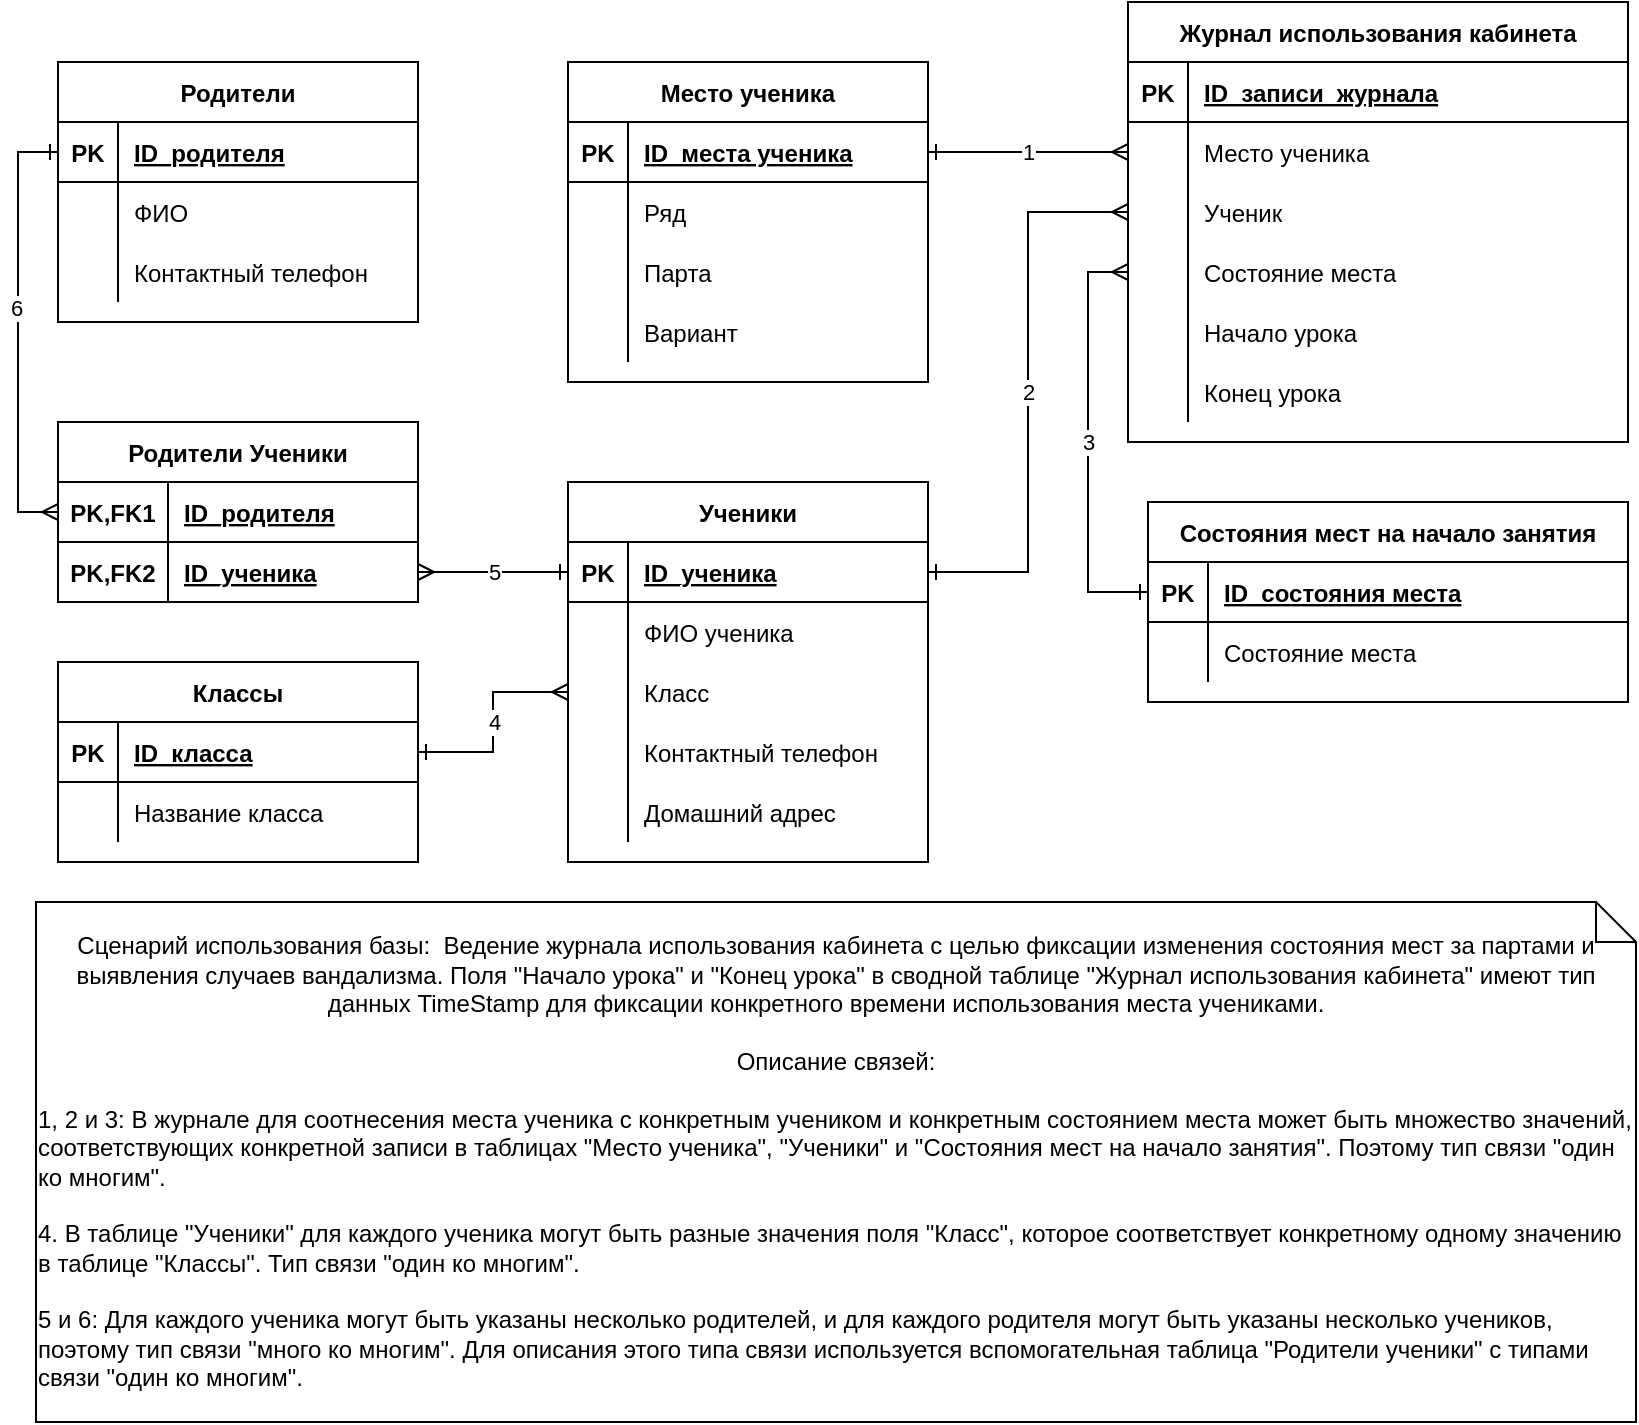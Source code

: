 <mxfile version="20.0.3" type="device"><diagram id="j4IqSmXc2yDJUUtEN8Ii" name="Page-1"><mxGraphModel dx="1752" dy="1717" grid="1" gridSize="10" guides="1" tooltips="1" connect="1" arrows="1" fold="1" page="1" pageScale="1" pageWidth="827" pageHeight="1169" math="0" shadow="0"><root><mxCell id="0"/><mxCell id="1" parent="0"/><mxCell id="HM7EfAwCIwEtO7lEWEJH-32" value="Журнал использования кабинета" style="shape=table;startSize=30;container=1;collapsible=1;childLayout=tableLayout;fixedRows=1;rowLines=0;fontStyle=1;align=center;resizeLast=1;" parent="1" vertex="1"><mxGeometry x="560" y="-490" width="250" height="220" as="geometry"><mxRectangle x="480" y="40" width="80" height="30" as="alternateBounds"/></mxGeometry></mxCell><mxCell id="HM7EfAwCIwEtO7lEWEJH-33" value="" style="shape=tableRow;horizontal=0;startSize=0;swimlaneHead=0;swimlaneBody=0;fillColor=none;collapsible=0;dropTarget=0;points=[[0,0.5],[1,0.5]];portConstraint=eastwest;top=0;left=0;right=0;bottom=1;" parent="HM7EfAwCIwEtO7lEWEJH-32" vertex="1"><mxGeometry y="30" width="250" height="30" as="geometry"/></mxCell><mxCell id="HM7EfAwCIwEtO7lEWEJH-34" value="PK" style="shape=partialRectangle;connectable=0;fillColor=none;top=0;left=0;bottom=0;right=0;fontStyle=1;overflow=hidden;" parent="HM7EfAwCIwEtO7lEWEJH-33" vertex="1"><mxGeometry width="30" height="30" as="geometry"><mxRectangle width="30" height="30" as="alternateBounds"/></mxGeometry></mxCell><mxCell id="HM7EfAwCIwEtO7lEWEJH-35" value="ID_записи_журнала" style="shape=partialRectangle;connectable=0;fillColor=none;top=0;left=0;bottom=0;right=0;align=left;spacingLeft=6;fontStyle=5;overflow=hidden;" parent="HM7EfAwCIwEtO7lEWEJH-33" vertex="1"><mxGeometry x="30" width="220" height="30" as="geometry"><mxRectangle width="220" height="30" as="alternateBounds"/></mxGeometry></mxCell><mxCell id="BhFipvPIZJv_KoalxQYy-110" value="" style="shape=tableRow;horizontal=0;startSize=0;swimlaneHead=0;swimlaneBody=0;fillColor=none;collapsible=0;dropTarget=0;points=[[0,0.5],[1,0.5]];portConstraint=eastwest;top=0;left=0;right=0;bottom=0;" parent="HM7EfAwCIwEtO7lEWEJH-32" vertex="1"><mxGeometry y="60" width="250" height="30" as="geometry"/></mxCell><mxCell id="BhFipvPIZJv_KoalxQYy-111" value="" style="shape=partialRectangle;connectable=0;fillColor=none;top=0;left=0;bottom=0;right=0;editable=1;overflow=hidden;" parent="BhFipvPIZJv_KoalxQYy-110" vertex="1"><mxGeometry width="30" height="30" as="geometry"><mxRectangle width="30" height="30" as="alternateBounds"/></mxGeometry></mxCell><mxCell id="BhFipvPIZJv_KoalxQYy-112" value="Место ученика" style="shape=partialRectangle;connectable=0;fillColor=none;top=0;left=0;bottom=0;right=0;align=left;spacingLeft=6;overflow=hidden;" parent="BhFipvPIZJv_KoalxQYy-110" vertex="1"><mxGeometry x="30" width="220" height="30" as="geometry"><mxRectangle width="220" height="30" as="alternateBounds"/></mxGeometry></mxCell><mxCell id="BhFipvPIZJv_KoalxQYy-103" value="" style="shape=tableRow;horizontal=0;startSize=0;swimlaneHead=0;swimlaneBody=0;fillColor=none;collapsible=0;dropTarget=0;points=[[0,0.5],[1,0.5]];portConstraint=eastwest;top=0;left=0;right=0;bottom=0;" parent="HM7EfAwCIwEtO7lEWEJH-32" vertex="1"><mxGeometry y="90" width="250" height="30" as="geometry"/></mxCell><mxCell id="BhFipvPIZJv_KoalxQYy-104" value="" style="shape=partialRectangle;connectable=0;fillColor=none;top=0;left=0;bottom=0;right=0;editable=1;overflow=hidden;" parent="BhFipvPIZJv_KoalxQYy-103" vertex="1"><mxGeometry width="30" height="30" as="geometry"><mxRectangle width="30" height="30" as="alternateBounds"/></mxGeometry></mxCell><mxCell id="BhFipvPIZJv_KoalxQYy-105" value="Ученик" style="shape=partialRectangle;connectable=0;fillColor=none;top=0;left=0;bottom=0;right=0;align=left;spacingLeft=6;overflow=hidden;" parent="BhFipvPIZJv_KoalxQYy-103" vertex="1"><mxGeometry x="30" width="220" height="30" as="geometry"><mxRectangle width="220" height="30" as="alternateBounds"/></mxGeometry></mxCell><mxCell id="BhFipvPIZJv_KoalxQYy-106" value="" style="shape=tableRow;horizontal=0;startSize=0;swimlaneHead=0;swimlaneBody=0;fillColor=none;collapsible=0;dropTarget=0;points=[[0,0.5],[1,0.5]];portConstraint=eastwest;top=0;left=0;right=0;bottom=0;" parent="HM7EfAwCIwEtO7lEWEJH-32" vertex="1"><mxGeometry y="120" width="250" height="30" as="geometry"/></mxCell><mxCell id="BhFipvPIZJv_KoalxQYy-107" value="" style="shape=partialRectangle;connectable=0;fillColor=none;top=0;left=0;bottom=0;right=0;editable=1;overflow=hidden;" parent="BhFipvPIZJv_KoalxQYy-106" vertex="1"><mxGeometry width="30" height="30" as="geometry"><mxRectangle width="30" height="30" as="alternateBounds"/></mxGeometry></mxCell><mxCell id="BhFipvPIZJv_KoalxQYy-108" value="Состояние места" style="shape=partialRectangle;connectable=0;fillColor=none;top=0;left=0;bottom=0;right=0;align=left;spacingLeft=6;overflow=hidden;" parent="BhFipvPIZJv_KoalxQYy-106" vertex="1"><mxGeometry x="30" width="220" height="30" as="geometry"><mxRectangle width="220" height="30" as="alternateBounds"/></mxGeometry></mxCell><mxCell id="HM7EfAwCIwEtO7lEWEJH-39" value="" style="shape=tableRow;horizontal=0;startSize=0;swimlaneHead=0;swimlaneBody=0;fillColor=none;collapsible=0;dropTarget=0;points=[[0,0.5],[1,0.5]];portConstraint=eastwest;top=0;left=0;right=0;bottom=0;" parent="HM7EfAwCIwEtO7lEWEJH-32" vertex="1"><mxGeometry y="150" width="250" height="30" as="geometry"/></mxCell><mxCell id="HM7EfAwCIwEtO7lEWEJH-40" value="" style="shape=partialRectangle;connectable=0;fillColor=none;top=0;left=0;bottom=0;right=0;editable=1;overflow=hidden;" parent="HM7EfAwCIwEtO7lEWEJH-39" vertex="1"><mxGeometry width="30" height="30" as="geometry"><mxRectangle width="30" height="30" as="alternateBounds"/></mxGeometry></mxCell><mxCell id="HM7EfAwCIwEtO7lEWEJH-41" value="Начало урока" style="shape=partialRectangle;connectable=0;fillColor=none;top=0;left=0;bottom=0;right=0;align=left;spacingLeft=6;overflow=hidden;" parent="HM7EfAwCIwEtO7lEWEJH-39" vertex="1"><mxGeometry x="30" width="220" height="30" as="geometry"><mxRectangle width="220" height="30" as="alternateBounds"/></mxGeometry></mxCell><mxCell id="HM7EfAwCIwEtO7lEWEJH-109" value="" style="shape=tableRow;horizontal=0;startSize=0;swimlaneHead=0;swimlaneBody=0;fillColor=none;collapsible=0;dropTarget=0;points=[[0,0.5],[1,0.5]];portConstraint=eastwest;top=0;left=0;right=0;bottom=0;" parent="HM7EfAwCIwEtO7lEWEJH-32" vertex="1"><mxGeometry y="180" width="250" height="30" as="geometry"/></mxCell><mxCell id="HM7EfAwCIwEtO7lEWEJH-110" value="" style="shape=partialRectangle;connectable=0;fillColor=none;top=0;left=0;bottom=0;right=0;editable=1;overflow=hidden;" parent="HM7EfAwCIwEtO7lEWEJH-109" vertex="1"><mxGeometry width="30" height="30" as="geometry"><mxRectangle width="30" height="30" as="alternateBounds"/></mxGeometry></mxCell><mxCell id="HM7EfAwCIwEtO7lEWEJH-111" value="Конец урока" style="shape=partialRectangle;connectable=0;fillColor=none;top=0;left=0;bottom=0;right=0;align=left;spacingLeft=6;overflow=hidden;" parent="HM7EfAwCIwEtO7lEWEJH-109" vertex="1"><mxGeometry x="30" width="220" height="30" as="geometry"><mxRectangle width="220" height="30" as="alternateBounds"/></mxGeometry></mxCell><mxCell id="HM7EfAwCIwEtO7lEWEJH-58" value="Место ученика" style="shape=table;startSize=30;container=1;collapsible=1;childLayout=tableLayout;fixedRows=1;rowLines=0;fontStyle=1;align=center;resizeLast=1;" parent="1" vertex="1"><mxGeometry x="280" y="-460" width="180" height="160" as="geometry"/></mxCell><mxCell id="HM7EfAwCIwEtO7lEWEJH-59" value="" style="shape=tableRow;horizontal=0;startSize=0;swimlaneHead=0;swimlaneBody=0;fillColor=none;collapsible=0;dropTarget=0;points=[[0,0.5],[1,0.5]];portConstraint=eastwest;top=0;left=0;right=0;bottom=1;" parent="HM7EfAwCIwEtO7lEWEJH-58" vertex="1"><mxGeometry y="30" width="180" height="30" as="geometry"/></mxCell><mxCell id="HM7EfAwCIwEtO7lEWEJH-60" value="PK" style="shape=partialRectangle;connectable=0;fillColor=none;top=0;left=0;bottom=0;right=0;fontStyle=1;overflow=hidden;" parent="HM7EfAwCIwEtO7lEWEJH-59" vertex="1"><mxGeometry width="30" height="30" as="geometry"><mxRectangle width="30" height="30" as="alternateBounds"/></mxGeometry></mxCell><mxCell id="HM7EfAwCIwEtO7lEWEJH-61" value="ID_места ученика" style="shape=partialRectangle;connectable=0;fillColor=none;top=0;left=0;bottom=0;right=0;align=left;spacingLeft=6;fontStyle=5;overflow=hidden;" parent="HM7EfAwCIwEtO7lEWEJH-59" vertex="1"><mxGeometry x="30" width="150" height="30" as="geometry"><mxRectangle width="150" height="30" as="alternateBounds"/></mxGeometry></mxCell><mxCell id="HM7EfAwCIwEtO7lEWEJH-115" value="" style="shape=tableRow;horizontal=0;startSize=0;swimlaneHead=0;swimlaneBody=0;fillColor=none;collapsible=0;dropTarget=0;points=[[0,0.5],[1,0.5]];portConstraint=eastwest;top=0;left=0;right=0;bottom=0;" parent="HM7EfAwCIwEtO7lEWEJH-58" vertex="1"><mxGeometry y="60" width="180" height="30" as="geometry"/></mxCell><mxCell id="HM7EfAwCIwEtO7lEWEJH-116" value="" style="shape=partialRectangle;connectable=0;fillColor=none;top=0;left=0;bottom=0;right=0;editable=1;overflow=hidden;" parent="HM7EfAwCIwEtO7lEWEJH-115" vertex="1"><mxGeometry width="30" height="30" as="geometry"><mxRectangle width="30" height="30" as="alternateBounds"/></mxGeometry></mxCell><mxCell id="HM7EfAwCIwEtO7lEWEJH-117" value="Ряд" style="shape=partialRectangle;connectable=0;fillColor=none;top=0;left=0;bottom=0;right=0;align=left;spacingLeft=6;overflow=hidden;" parent="HM7EfAwCIwEtO7lEWEJH-115" vertex="1"><mxGeometry x="30" width="150" height="30" as="geometry"><mxRectangle width="150" height="30" as="alternateBounds"/></mxGeometry></mxCell><mxCell id="HM7EfAwCIwEtO7lEWEJH-118" value="" style="shape=tableRow;horizontal=0;startSize=0;swimlaneHead=0;swimlaneBody=0;fillColor=none;collapsible=0;dropTarget=0;points=[[0,0.5],[1,0.5]];portConstraint=eastwest;top=0;left=0;right=0;bottom=0;" parent="HM7EfAwCIwEtO7lEWEJH-58" vertex="1"><mxGeometry y="90" width="180" height="30" as="geometry"/></mxCell><mxCell id="HM7EfAwCIwEtO7lEWEJH-119" value="" style="shape=partialRectangle;connectable=0;fillColor=none;top=0;left=0;bottom=0;right=0;editable=1;overflow=hidden;" parent="HM7EfAwCIwEtO7lEWEJH-118" vertex="1"><mxGeometry width="30" height="30" as="geometry"><mxRectangle width="30" height="30" as="alternateBounds"/></mxGeometry></mxCell><mxCell id="HM7EfAwCIwEtO7lEWEJH-120" value="Парта" style="shape=partialRectangle;connectable=0;fillColor=none;top=0;left=0;bottom=0;right=0;align=left;spacingLeft=6;overflow=hidden;" parent="HM7EfAwCIwEtO7lEWEJH-118" vertex="1"><mxGeometry x="30" width="150" height="30" as="geometry"><mxRectangle width="150" height="30" as="alternateBounds"/></mxGeometry></mxCell><mxCell id="BhFipvPIZJv_KoalxQYy-5" value="" style="shape=tableRow;horizontal=0;startSize=0;swimlaneHead=0;swimlaneBody=0;fillColor=none;collapsible=0;dropTarget=0;points=[[0,0.5],[1,0.5]];portConstraint=eastwest;top=0;left=0;right=0;bottom=0;" parent="HM7EfAwCIwEtO7lEWEJH-58" vertex="1"><mxGeometry y="120" width="180" height="30" as="geometry"/></mxCell><mxCell id="BhFipvPIZJv_KoalxQYy-6" value="" style="shape=partialRectangle;connectable=0;fillColor=none;top=0;left=0;bottom=0;right=0;editable=1;overflow=hidden;" parent="BhFipvPIZJv_KoalxQYy-5" vertex="1"><mxGeometry width="30" height="30" as="geometry"><mxRectangle width="30" height="30" as="alternateBounds"/></mxGeometry></mxCell><mxCell id="BhFipvPIZJv_KoalxQYy-7" value="Вариант" style="shape=partialRectangle;connectable=0;fillColor=none;top=0;left=0;bottom=0;right=0;align=left;spacingLeft=6;overflow=hidden;" parent="BhFipvPIZJv_KoalxQYy-5" vertex="1"><mxGeometry x="30" width="150" height="30" as="geometry"><mxRectangle width="150" height="30" as="alternateBounds"/></mxGeometry></mxCell><mxCell id="HM7EfAwCIwEtO7lEWEJH-90" value="Ученики" style="shape=table;startSize=30;container=1;collapsible=1;childLayout=tableLayout;fixedRows=1;rowLines=0;fontStyle=1;align=center;resizeLast=1;" parent="1" vertex="1"><mxGeometry x="280" y="-250" width="180" height="190" as="geometry"/></mxCell><mxCell id="HM7EfAwCIwEtO7lEWEJH-91" value="" style="shape=tableRow;horizontal=0;startSize=0;swimlaneHead=0;swimlaneBody=0;fillColor=none;collapsible=0;dropTarget=0;points=[[0,0.5],[1,0.5]];portConstraint=eastwest;top=0;left=0;right=0;bottom=1;" parent="HM7EfAwCIwEtO7lEWEJH-90" vertex="1"><mxGeometry y="30" width="180" height="30" as="geometry"/></mxCell><mxCell id="HM7EfAwCIwEtO7lEWEJH-92" value="PK" style="shape=partialRectangle;connectable=0;fillColor=none;top=0;left=0;bottom=0;right=0;fontStyle=1;overflow=hidden;" parent="HM7EfAwCIwEtO7lEWEJH-91" vertex="1"><mxGeometry width="30" height="30" as="geometry"><mxRectangle width="30" height="30" as="alternateBounds"/></mxGeometry></mxCell><mxCell id="HM7EfAwCIwEtO7lEWEJH-93" value="ID_ученика" style="shape=partialRectangle;connectable=0;fillColor=none;top=0;left=0;bottom=0;right=0;align=left;spacingLeft=6;fontStyle=5;overflow=hidden;" parent="HM7EfAwCIwEtO7lEWEJH-91" vertex="1"><mxGeometry x="30" width="150" height="30" as="geometry"><mxRectangle width="150" height="30" as="alternateBounds"/></mxGeometry></mxCell><mxCell id="HM7EfAwCIwEtO7lEWEJH-94" value="" style="shape=tableRow;horizontal=0;startSize=0;swimlaneHead=0;swimlaneBody=0;fillColor=none;collapsible=0;dropTarget=0;points=[[0,0.5],[1,0.5]];portConstraint=eastwest;top=0;left=0;right=0;bottom=0;" parent="HM7EfAwCIwEtO7lEWEJH-90" vertex="1"><mxGeometry y="60" width="180" height="30" as="geometry"/></mxCell><mxCell id="HM7EfAwCIwEtO7lEWEJH-95" value="" style="shape=partialRectangle;connectable=0;fillColor=none;top=0;left=0;bottom=0;right=0;editable=1;overflow=hidden;" parent="HM7EfAwCIwEtO7lEWEJH-94" vertex="1"><mxGeometry width="30" height="30" as="geometry"><mxRectangle width="30" height="30" as="alternateBounds"/></mxGeometry></mxCell><mxCell id="HM7EfAwCIwEtO7lEWEJH-96" value="ФИО ученика" style="shape=partialRectangle;connectable=0;fillColor=none;top=0;left=0;bottom=0;right=0;align=left;spacingLeft=6;overflow=hidden;" parent="HM7EfAwCIwEtO7lEWEJH-94" vertex="1"><mxGeometry x="30" width="150" height="30" as="geometry"><mxRectangle width="150" height="30" as="alternateBounds"/></mxGeometry></mxCell><mxCell id="HM7EfAwCIwEtO7lEWEJH-103" value="" style="shape=tableRow;horizontal=0;startSize=0;swimlaneHead=0;swimlaneBody=0;fillColor=none;collapsible=0;dropTarget=0;points=[[0,0.5],[1,0.5]];portConstraint=eastwest;top=0;left=0;right=0;bottom=0;" parent="HM7EfAwCIwEtO7lEWEJH-90" vertex="1"><mxGeometry y="90" width="180" height="30" as="geometry"/></mxCell><mxCell id="HM7EfAwCIwEtO7lEWEJH-104" value="" style="shape=partialRectangle;connectable=0;fillColor=none;top=0;left=0;bottom=0;right=0;editable=1;overflow=hidden;" parent="HM7EfAwCIwEtO7lEWEJH-103" vertex="1"><mxGeometry width="30" height="30" as="geometry"><mxRectangle width="30" height="30" as="alternateBounds"/></mxGeometry></mxCell><mxCell id="HM7EfAwCIwEtO7lEWEJH-105" value="Класс" style="shape=partialRectangle;connectable=0;fillColor=none;top=0;left=0;bottom=0;right=0;align=left;spacingLeft=6;overflow=hidden;" parent="HM7EfAwCIwEtO7lEWEJH-103" vertex="1"><mxGeometry x="30" width="150" height="30" as="geometry"><mxRectangle width="150" height="30" as="alternateBounds"/></mxGeometry></mxCell><mxCell id="HM7EfAwCIwEtO7lEWEJH-97" value="" style="shape=tableRow;horizontal=0;startSize=0;swimlaneHead=0;swimlaneBody=0;fillColor=none;collapsible=0;dropTarget=0;points=[[0,0.5],[1,0.5]];portConstraint=eastwest;top=0;left=0;right=0;bottom=0;" parent="HM7EfAwCIwEtO7lEWEJH-90" vertex="1"><mxGeometry y="120" width="180" height="30" as="geometry"/></mxCell><mxCell id="HM7EfAwCIwEtO7lEWEJH-98" value="" style="shape=partialRectangle;connectable=0;fillColor=none;top=0;left=0;bottom=0;right=0;editable=1;overflow=hidden;" parent="HM7EfAwCIwEtO7lEWEJH-97" vertex="1"><mxGeometry width="30" height="30" as="geometry"><mxRectangle width="30" height="30" as="alternateBounds"/></mxGeometry></mxCell><mxCell id="HM7EfAwCIwEtO7lEWEJH-99" value="Контактный телефон" style="shape=partialRectangle;connectable=0;fillColor=none;top=0;left=0;bottom=0;right=0;align=left;spacingLeft=6;overflow=hidden;" parent="HM7EfAwCIwEtO7lEWEJH-97" vertex="1"><mxGeometry x="30" width="150" height="30" as="geometry"><mxRectangle width="150" height="30" as="alternateBounds"/></mxGeometry></mxCell><mxCell id="BhFipvPIZJv_KoalxQYy-96" value="" style="shape=tableRow;horizontal=0;startSize=0;swimlaneHead=0;swimlaneBody=0;fillColor=none;collapsible=0;dropTarget=0;points=[[0,0.5],[1,0.5]];portConstraint=eastwest;top=0;left=0;right=0;bottom=0;" parent="HM7EfAwCIwEtO7lEWEJH-90" vertex="1"><mxGeometry y="150" width="180" height="30" as="geometry"/></mxCell><mxCell id="BhFipvPIZJv_KoalxQYy-97" value="" style="shape=partialRectangle;connectable=0;fillColor=none;top=0;left=0;bottom=0;right=0;fontStyle=0;overflow=hidden;" parent="BhFipvPIZJv_KoalxQYy-96" vertex="1"><mxGeometry width="30" height="30" as="geometry"><mxRectangle width="30" height="30" as="alternateBounds"/></mxGeometry></mxCell><mxCell id="BhFipvPIZJv_KoalxQYy-98" value="Домашний адрес" style="shape=partialRectangle;connectable=0;fillColor=none;top=0;left=0;bottom=0;right=0;align=left;spacingLeft=6;fontStyle=0;overflow=hidden;" parent="BhFipvPIZJv_KoalxQYy-96" vertex="1"><mxGeometry x="30" width="150" height="30" as="geometry"><mxRectangle width="150" height="30" as="alternateBounds"/></mxGeometry></mxCell><mxCell id="BhFipvPIZJv_KoalxQYy-25" value="1" style="edgeStyle=orthogonalEdgeStyle;rounded=0;orthogonalLoop=1;jettySize=auto;html=1;endArrow=ERmany;endFill=0;startArrow=ERone;startFill=0;entryX=0;entryY=0.5;entryDx=0;entryDy=0;" parent="1" source="HM7EfAwCIwEtO7lEWEJH-59" target="BhFipvPIZJv_KoalxQYy-110" edge="1"><mxGeometry relative="1" as="geometry"><mxPoint x="530" y="-415" as="targetPoint"/></mxGeometry></mxCell><mxCell id="BhFipvPIZJv_KoalxQYy-26" value="2" style="edgeStyle=orthogonalEdgeStyle;rounded=0;orthogonalLoop=1;jettySize=auto;html=1;exitX=1;exitY=0.5;exitDx=0;exitDy=0;startArrow=ERone;startFill=0;endArrow=ERmany;endFill=0;entryX=0;entryY=0.5;entryDx=0;entryDy=0;" parent="1" source="HM7EfAwCIwEtO7lEWEJH-91" target="BhFipvPIZJv_KoalxQYy-103" edge="1"><mxGeometry relative="1" as="geometry"><mxPoint x="530" y="-385" as="targetPoint"/></mxGeometry></mxCell><mxCell id="BhFipvPIZJv_KoalxQYy-27" value="Состояния мест на начало занятия" style="shape=table;startSize=30;container=1;collapsible=1;childLayout=tableLayout;fixedRows=1;rowLines=0;fontStyle=1;align=center;resizeLast=1;" parent="1" vertex="1"><mxGeometry x="570" y="-240" width="240" height="100" as="geometry"/></mxCell><mxCell id="BhFipvPIZJv_KoalxQYy-28" value="" style="shape=tableRow;horizontal=0;startSize=0;swimlaneHead=0;swimlaneBody=0;fillColor=none;collapsible=0;dropTarget=0;points=[[0,0.5],[1,0.5]];portConstraint=eastwest;top=0;left=0;right=0;bottom=1;" parent="BhFipvPIZJv_KoalxQYy-27" vertex="1"><mxGeometry y="30" width="240" height="30" as="geometry"/></mxCell><mxCell id="BhFipvPIZJv_KoalxQYy-29" value="PK" style="shape=partialRectangle;connectable=0;fillColor=none;top=0;left=0;bottom=0;right=0;fontStyle=1;overflow=hidden;" parent="BhFipvPIZJv_KoalxQYy-28" vertex="1"><mxGeometry width="30" height="30" as="geometry"><mxRectangle width="30" height="30" as="alternateBounds"/></mxGeometry></mxCell><mxCell id="BhFipvPIZJv_KoalxQYy-30" value="ID_состояния места" style="shape=partialRectangle;connectable=0;fillColor=none;top=0;left=0;bottom=0;right=0;align=left;spacingLeft=6;fontStyle=5;overflow=hidden;" parent="BhFipvPIZJv_KoalxQYy-28" vertex="1"><mxGeometry x="30" width="210" height="30" as="geometry"><mxRectangle width="210" height="30" as="alternateBounds"/></mxGeometry></mxCell><mxCell id="BhFipvPIZJv_KoalxQYy-34" value="" style="shape=tableRow;horizontal=0;startSize=0;swimlaneHead=0;swimlaneBody=0;fillColor=none;collapsible=0;dropTarget=0;points=[[0,0.5],[1,0.5]];portConstraint=eastwest;top=0;left=0;right=0;bottom=0;" parent="BhFipvPIZJv_KoalxQYy-27" vertex="1"><mxGeometry y="60" width="240" height="30" as="geometry"/></mxCell><mxCell id="BhFipvPIZJv_KoalxQYy-35" value="" style="shape=partialRectangle;connectable=0;fillColor=none;top=0;left=0;bottom=0;right=0;editable=1;overflow=hidden;" parent="BhFipvPIZJv_KoalxQYy-34" vertex="1"><mxGeometry width="30" height="30" as="geometry"><mxRectangle width="30" height="30" as="alternateBounds"/></mxGeometry></mxCell><mxCell id="BhFipvPIZJv_KoalxQYy-36" value="Состояние места" style="shape=partialRectangle;connectable=0;fillColor=none;top=0;left=0;bottom=0;right=0;align=left;spacingLeft=6;overflow=hidden;" parent="BhFipvPIZJv_KoalxQYy-34" vertex="1"><mxGeometry x="30" width="210" height="30" as="geometry"><mxRectangle width="210" height="30" as="alternateBounds"/></mxGeometry></mxCell><mxCell id="BhFipvPIZJv_KoalxQYy-40" value="3" style="edgeStyle=orthogonalEdgeStyle;rounded=0;orthogonalLoop=1;jettySize=auto;html=1;startArrow=ERone;startFill=0;endArrow=ERmany;endFill=0;entryX=0;entryY=0.5;entryDx=0;entryDy=0;" parent="1" source="BhFipvPIZJv_KoalxQYy-28" target="BhFipvPIZJv_KoalxQYy-106" edge="1"><mxGeometry relative="1" as="geometry"><mxPoint x="540" y="-355" as="targetPoint"/></mxGeometry></mxCell><mxCell id="BhFipvPIZJv_KoalxQYy-44" value="Сценарий использования базы: &amp;nbsp;Ведение журнала использования кабинета с целью фиксации изменения состояния мест за партами и выявления случаев вандализма. Поля &quot;Начало урока&quot; и &quot;Конец урока&quot; в сводной таблице &quot;Журнал использования кабинета&quot; имеют тип данных TimeStamp для фиксации конкретного времени использования места учениками. &amp;nbsp;&amp;nbsp;&lt;br&gt;&lt;br&gt;Описание связей:&lt;br&gt;&lt;div style=&quot;text-align: center;&quot;&gt;&lt;br&gt;&lt;/div&gt;&lt;span style=&quot;&quot;&gt;&lt;div style=&quot;text-align: left;&quot;&gt;1, 2 и 3: В журнале для соотнесения места ученика с конкретным учеником и конкретным состоянием места может быть множество значений, соответствующих конкретной записи в таблицах &quot;Место ученика&quot;, &quot;Ученики&quot; и &quot;Состояния мест на начало занятия&quot;. Поэтому тип связи &quot;один ко многим&quot;.&lt;/div&gt;&lt;/span&gt;&lt;div style=&quot;text-align: left;&quot;&gt;&lt;br&gt;&lt;/div&gt;&lt;div style=&quot;text-align: left;&quot;&gt;4. В таблице &quot;Ученики&quot; для каждого ученика могут быть разные значения поля &quot;Класс&quot;, которое соответствует конкретному одному значению в таблице &quot;Классы&quot;. Тип связи &quot;один ко многим&quot;.&lt;/div&gt;&lt;div style=&quot;text-align: left;&quot;&gt;&lt;br&gt;&lt;/div&gt;&lt;div style=&quot;text-align: left;&quot;&gt;5 и 6: Для каждого ученика могут быть указаны несколько родителей, и для каждого родителя могут быть указаны несколько учеников, поэтому тип связи &quot;много ко многим&quot;. Для описания этого типа связи используется вспомогательная таблица &quot;Родители ученики&quot; с типами связи &quot;один ко многим&quot;.&lt;/div&gt;" style="shape=note;size=20;whiteSpace=wrap;html=1;" parent="1" vertex="1"><mxGeometry x="14" y="-40" width="800" height="260" as="geometry"/></mxCell><mxCell id="BhFipvPIZJv_KoalxQYy-51" value="Классы" style="shape=table;startSize=30;container=1;collapsible=1;childLayout=tableLayout;fixedRows=1;rowLines=0;fontStyle=1;align=center;resizeLast=1;" parent="1" vertex="1"><mxGeometry x="25" y="-160" width="180" height="100" as="geometry"/></mxCell><mxCell id="BhFipvPIZJv_KoalxQYy-52" value="" style="shape=tableRow;horizontal=0;startSize=0;swimlaneHead=0;swimlaneBody=0;fillColor=none;collapsible=0;dropTarget=0;points=[[0,0.5],[1,0.5]];portConstraint=eastwest;top=0;left=0;right=0;bottom=1;" parent="BhFipvPIZJv_KoalxQYy-51" vertex="1"><mxGeometry y="30" width="180" height="30" as="geometry"/></mxCell><mxCell id="BhFipvPIZJv_KoalxQYy-53" value="PK" style="shape=partialRectangle;connectable=0;fillColor=none;top=0;left=0;bottom=0;right=0;fontStyle=1;overflow=hidden;" parent="BhFipvPIZJv_KoalxQYy-52" vertex="1"><mxGeometry width="30" height="30" as="geometry"><mxRectangle width="30" height="30" as="alternateBounds"/></mxGeometry></mxCell><mxCell id="BhFipvPIZJv_KoalxQYy-54" value="ID_класса" style="shape=partialRectangle;connectable=0;fillColor=none;top=0;left=0;bottom=0;right=0;align=left;spacingLeft=6;fontStyle=5;overflow=hidden;" parent="BhFipvPIZJv_KoalxQYy-52" vertex="1"><mxGeometry x="30" width="150" height="30" as="geometry"><mxRectangle width="150" height="30" as="alternateBounds"/></mxGeometry></mxCell><mxCell id="BhFipvPIZJv_KoalxQYy-55" value="" style="shape=tableRow;horizontal=0;startSize=0;swimlaneHead=0;swimlaneBody=0;fillColor=none;collapsible=0;dropTarget=0;points=[[0,0.5],[1,0.5]];portConstraint=eastwest;top=0;left=0;right=0;bottom=0;" parent="BhFipvPIZJv_KoalxQYy-51" vertex="1"><mxGeometry y="60" width="180" height="30" as="geometry"/></mxCell><mxCell id="BhFipvPIZJv_KoalxQYy-56" value="" style="shape=partialRectangle;connectable=0;fillColor=none;top=0;left=0;bottom=0;right=0;editable=1;overflow=hidden;" parent="BhFipvPIZJv_KoalxQYy-55" vertex="1"><mxGeometry width="30" height="30" as="geometry"><mxRectangle width="30" height="30" as="alternateBounds"/></mxGeometry></mxCell><mxCell id="BhFipvPIZJv_KoalxQYy-57" value="Название класса" style="shape=partialRectangle;connectable=0;fillColor=none;top=0;left=0;bottom=0;right=0;align=left;spacingLeft=6;overflow=hidden;" parent="BhFipvPIZJv_KoalxQYy-55" vertex="1"><mxGeometry x="30" width="150" height="30" as="geometry"><mxRectangle width="150" height="30" as="alternateBounds"/></mxGeometry></mxCell><mxCell id="BhFipvPIZJv_KoalxQYy-64" value="4" style="edgeStyle=orthogonalEdgeStyle;rounded=0;orthogonalLoop=1;jettySize=auto;html=1;startArrow=ERmany;startFill=0;endArrow=ERone;endFill=0;" parent="1" source="HM7EfAwCIwEtO7lEWEJH-103" target="BhFipvPIZJv_KoalxQYy-52" edge="1"><mxGeometry relative="1" as="geometry"/></mxCell><mxCell id="BhFipvPIZJv_KoalxQYy-65" value="Родители" style="shape=table;startSize=30;container=1;collapsible=1;childLayout=tableLayout;fixedRows=1;rowLines=0;fontStyle=1;align=center;resizeLast=1;" parent="1" vertex="1"><mxGeometry x="25" y="-460" width="180" height="130" as="geometry"/></mxCell><mxCell id="BhFipvPIZJv_KoalxQYy-66" value="" style="shape=tableRow;horizontal=0;startSize=0;swimlaneHead=0;swimlaneBody=0;fillColor=none;collapsible=0;dropTarget=0;points=[[0,0.5],[1,0.5]];portConstraint=eastwest;top=0;left=0;right=0;bottom=1;" parent="BhFipvPIZJv_KoalxQYy-65" vertex="1"><mxGeometry y="30" width="180" height="30" as="geometry"/></mxCell><mxCell id="BhFipvPIZJv_KoalxQYy-67" value="PK" style="shape=partialRectangle;connectable=0;fillColor=none;top=0;left=0;bottom=0;right=0;fontStyle=1;overflow=hidden;" parent="BhFipvPIZJv_KoalxQYy-66" vertex="1"><mxGeometry width="30" height="30" as="geometry"><mxRectangle width="30" height="30" as="alternateBounds"/></mxGeometry></mxCell><mxCell id="BhFipvPIZJv_KoalxQYy-68" value="ID_родителя" style="shape=partialRectangle;connectable=0;fillColor=none;top=0;left=0;bottom=0;right=0;align=left;spacingLeft=6;fontStyle=5;overflow=hidden;" parent="BhFipvPIZJv_KoalxQYy-66" vertex="1"><mxGeometry x="30" width="150" height="30" as="geometry"><mxRectangle width="150" height="30" as="alternateBounds"/></mxGeometry></mxCell><mxCell id="BhFipvPIZJv_KoalxQYy-69" value="" style="shape=tableRow;horizontal=0;startSize=0;swimlaneHead=0;swimlaneBody=0;fillColor=none;collapsible=0;dropTarget=0;points=[[0,0.5],[1,0.5]];portConstraint=eastwest;top=0;left=0;right=0;bottom=0;" parent="BhFipvPIZJv_KoalxQYy-65" vertex="1"><mxGeometry y="60" width="180" height="30" as="geometry"/></mxCell><mxCell id="BhFipvPIZJv_KoalxQYy-70" value="" style="shape=partialRectangle;connectable=0;fillColor=none;top=0;left=0;bottom=0;right=0;editable=1;overflow=hidden;" parent="BhFipvPIZJv_KoalxQYy-69" vertex="1"><mxGeometry width="30" height="30" as="geometry"><mxRectangle width="30" height="30" as="alternateBounds"/></mxGeometry></mxCell><mxCell id="BhFipvPIZJv_KoalxQYy-71" value="ФИО" style="shape=partialRectangle;connectable=0;fillColor=none;top=0;left=0;bottom=0;right=0;align=left;spacingLeft=6;overflow=hidden;" parent="BhFipvPIZJv_KoalxQYy-69" vertex="1"><mxGeometry x="30" width="150" height="30" as="geometry"><mxRectangle width="150" height="30" as="alternateBounds"/></mxGeometry></mxCell><mxCell id="BhFipvPIZJv_KoalxQYy-72" value="" style="shape=tableRow;horizontal=0;startSize=0;swimlaneHead=0;swimlaneBody=0;fillColor=none;collapsible=0;dropTarget=0;points=[[0,0.5],[1,0.5]];portConstraint=eastwest;top=0;left=0;right=0;bottom=0;" parent="BhFipvPIZJv_KoalxQYy-65" vertex="1"><mxGeometry y="90" width="180" height="30" as="geometry"/></mxCell><mxCell id="BhFipvPIZJv_KoalxQYy-73" value="" style="shape=partialRectangle;connectable=0;fillColor=none;top=0;left=0;bottom=0;right=0;editable=1;overflow=hidden;" parent="BhFipvPIZJv_KoalxQYy-72" vertex="1"><mxGeometry width="30" height="30" as="geometry"><mxRectangle width="30" height="30" as="alternateBounds"/></mxGeometry></mxCell><mxCell id="BhFipvPIZJv_KoalxQYy-74" value="Контактный телефон" style="shape=partialRectangle;connectable=0;fillColor=none;top=0;left=0;bottom=0;right=0;align=left;spacingLeft=6;overflow=hidden;" parent="BhFipvPIZJv_KoalxQYy-72" vertex="1"><mxGeometry x="30" width="150" height="30" as="geometry"><mxRectangle width="150" height="30" as="alternateBounds"/></mxGeometry></mxCell><mxCell id="BhFipvPIZJv_KoalxQYy-79" value="Родители Ученики" style="shape=table;startSize=30;container=1;collapsible=1;childLayout=tableLayout;fixedRows=1;rowLines=0;fontStyle=1;align=center;resizeLast=1;" parent="1" vertex="1"><mxGeometry x="25" y="-280" width="180" height="90" as="geometry"/></mxCell><mxCell id="BhFipvPIZJv_KoalxQYy-80" value="" style="shape=tableRow;horizontal=0;startSize=0;swimlaneHead=0;swimlaneBody=0;fillColor=none;collapsible=0;dropTarget=0;points=[[0,0.5],[1,0.5]];portConstraint=eastwest;top=0;left=0;right=0;bottom=1;" parent="BhFipvPIZJv_KoalxQYy-79" vertex="1"><mxGeometry y="30" width="180" height="30" as="geometry"/></mxCell><mxCell id="BhFipvPIZJv_KoalxQYy-81" value="PK,FK1" style="shape=partialRectangle;connectable=0;fillColor=none;top=0;left=0;bottom=0;right=0;fontStyle=1;overflow=hidden;" parent="BhFipvPIZJv_KoalxQYy-80" vertex="1"><mxGeometry width="55" height="30" as="geometry"><mxRectangle width="55" height="30" as="alternateBounds"/></mxGeometry></mxCell><mxCell id="BhFipvPIZJv_KoalxQYy-82" value="ID_родителя" style="shape=partialRectangle;connectable=0;fillColor=none;top=0;left=0;bottom=0;right=0;align=left;spacingLeft=6;fontStyle=5;overflow=hidden;" parent="BhFipvPIZJv_KoalxQYy-80" vertex="1"><mxGeometry x="55" width="125" height="30" as="geometry"><mxRectangle width="125" height="30" as="alternateBounds"/></mxGeometry></mxCell><mxCell id="BhFipvPIZJv_KoalxQYy-92" value="" style="shape=tableRow;horizontal=0;startSize=0;swimlaneHead=0;swimlaneBody=0;fillColor=none;collapsible=0;dropTarget=0;points=[[0,0.5],[1,0.5]];portConstraint=eastwest;top=0;left=0;right=0;bottom=1;" parent="BhFipvPIZJv_KoalxQYy-79" vertex="1"><mxGeometry y="60" width="180" height="30" as="geometry"/></mxCell><mxCell id="BhFipvPIZJv_KoalxQYy-93" value="PK,FK2" style="shape=partialRectangle;connectable=0;fillColor=none;top=0;left=0;bottom=0;right=0;fontStyle=1;overflow=hidden;" parent="BhFipvPIZJv_KoalxQYy-92" vertex="1"><mxGeometry width="55" height="30" as="geometry"><mxRectangle width="55" height="30" as="alternateBounds"/></mxGeometry></mxCell><mxCell id="BhFipvPIZJv_KoalxQYy-94" value="ID_ученика" style="shape=partialRectangle;connectable=0;fillColor=none;top=0;left=0;bottom=0;right=0;align=left;spacingLeft=6;fontStyle=5;overflow=hidden;" parent="BhFipvPIZJv_KoalxQYy-92" vertex="1"><mxGeometry x="55" width="125" height="30" as="geometry"><mxRectangle width="125" height="30" as="alternateBounds"/></mxGeometry></mxCell><mxCell id="BhFipvPIZJv_KoalxQYy-100" value="5" style="edgeStyle=orthogonalEdgeStyle;rounded=0;orthogonalLoop=1;jettySize=auto;html=1;exitX=1;exitY=0.5;exitDx=0;exitDy=0;entryX=0;entryY=0.5;entryDx=0;entryDy=0;startArrow=ERmany;startFill=0;endArrow=ERone;endFill=0;" parent="1" source="BhFipvPIZJv_KoalxQYy-92" target="HM7EfAwCIwEtO7lEWEJH-91" edge="1"><mxGeometry relative="1" as="geometry"/></mxCell><mxCell id="BhFipvPIZJv_KoalxQYy-101" style="edgeStyle=orthogonalEdgeStyle;rounded=0;orthogonalLoop=1;jettySize=auto;html=1;entryX=0;entryY=0.5;entryDx=0;entryDy=0;startArrow=ERone;startFill=0;endArrow=ERmany;endFill=0;" parent="1" source="BhFipvPIZJv_KoalxQYy-66" target="BhFipvPIZJv_KoalxQYy-80" edge="1"><mxGeometry relative="1" as="geometry"/></mxCell><mxCell id="BhFipvPIZJv_KoalxQYy-102" value="6" style="edgeLabel;html=1;align=center;verticalAlign=middle;resizable=0;points=[];" parent="BhFipvPIZJv_KoalxQYy-101" vertex="1" connectable="0"><mxGeometry x="-0.109" y="-1" relative="1" as="geometry"><mxPoint as="offset"/></mxGeometry></mxCell></root></mxGraphModel></diagram></mxfile>